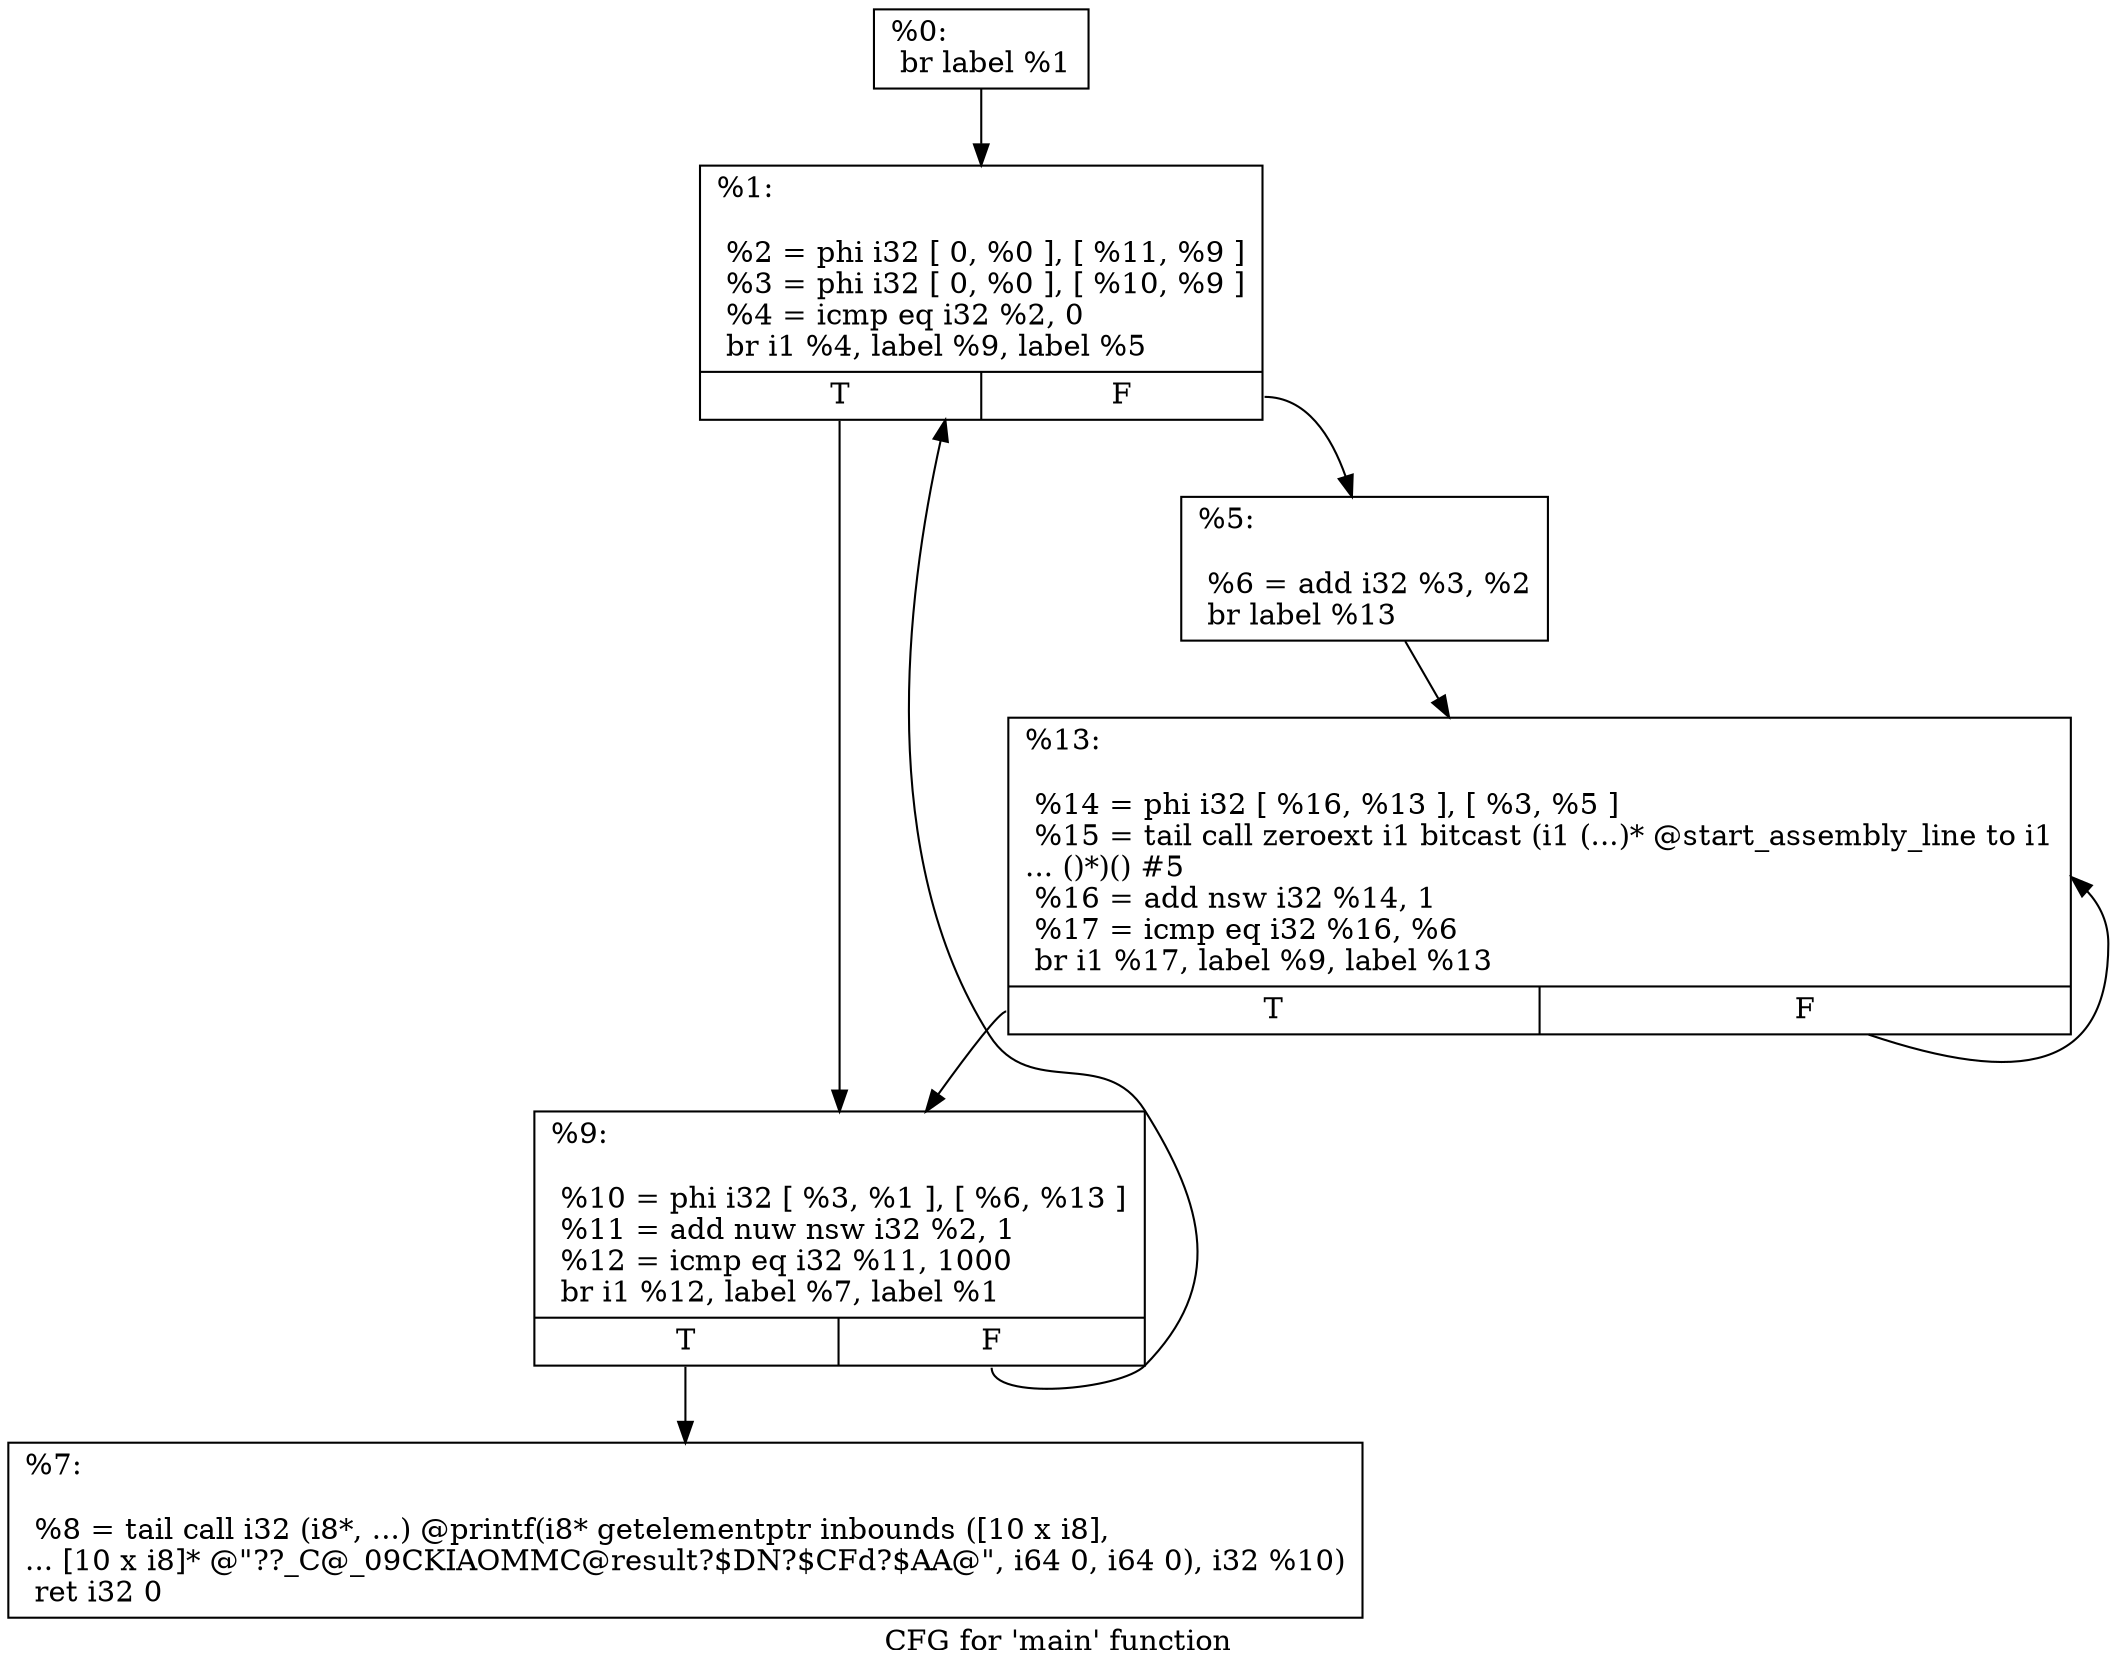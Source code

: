 digraph "CFG for 'main' function" {
	label="CFG for 'main' function";

	Node0x1ebf00 [shape=record,label="{%0:\l  br label %1\l}"];
	Node0x1ebf00 -> Node0x212378;
	Node0x212378 [shape=record,label="{%1:\l\l  %2 = phi i32 [ 0, %0 ], [ %11, %9 ]\l  %3 = phi i32 [ 0, %0 ], [ %10, %9 ]\l  %4 = icmp eq i32 %2, 0\l  br i1 %4, label %9, label %5\l|{<s0>T|<s1>F}}"];
	Node0x212378:s0 -> Node0x212420;
	Node0x212378:s1 -> Node0x212110;
	Node0x212110 [shape=record,label="{%5:\l\l  %6 = add i32 %3, %2\l  br label %13\l}"];
	Node0x212110 -> Node0x211e38;
	Node0x211ff8 [shape=record,label="{%7:\l\l  %8 = tail call i32 (i8*, ...) @printf(i8* getelementptr inbounds ([10 x i8],\l... [10 x i8]* @\"??_C@_09CKIAOMMC@result?$DN?$CFd?$AA@\", i64 0, i64 0), i32 %10)\l  ret i32 0\l}"];
	Node0x212420 [shape=record,label="{%9:\l\l  %10 = phi i32 [ %3, %1 ], [ %6, %13 ]\l  %11 = add nuw nsw i32 %2, 1\l  %12 = icmp eq i32 %11, 1000\l  br i1 %12, label %7, label %1\l|{<s0>T|<s1>F}}"];
	Node0x212420:s0 -> Node0x211ff8;
	Node0x212420:s1 -> Node0x212378;
	Node0x211e38 [shape=record,label="{%13:\l\l  %14 = phi i32 [ %16, %13 ], [ %3, %5 ]\l  %15 = tail call zeroext i1 bitcast (i1 (...)* @start_assembly_line to i1\l... ()*)() #5\l  %16 = add nsw i32 %14, 1\l  %17 = icmp eq i32 %16, %6\l  br i1 %17, label %9, label %13\l|{<s0>T|<s1>F}}"];
	Node0x211e38:s0 -> Node0x212420;
	Node0x211e38:s1 -> Node0x211e38;
}
